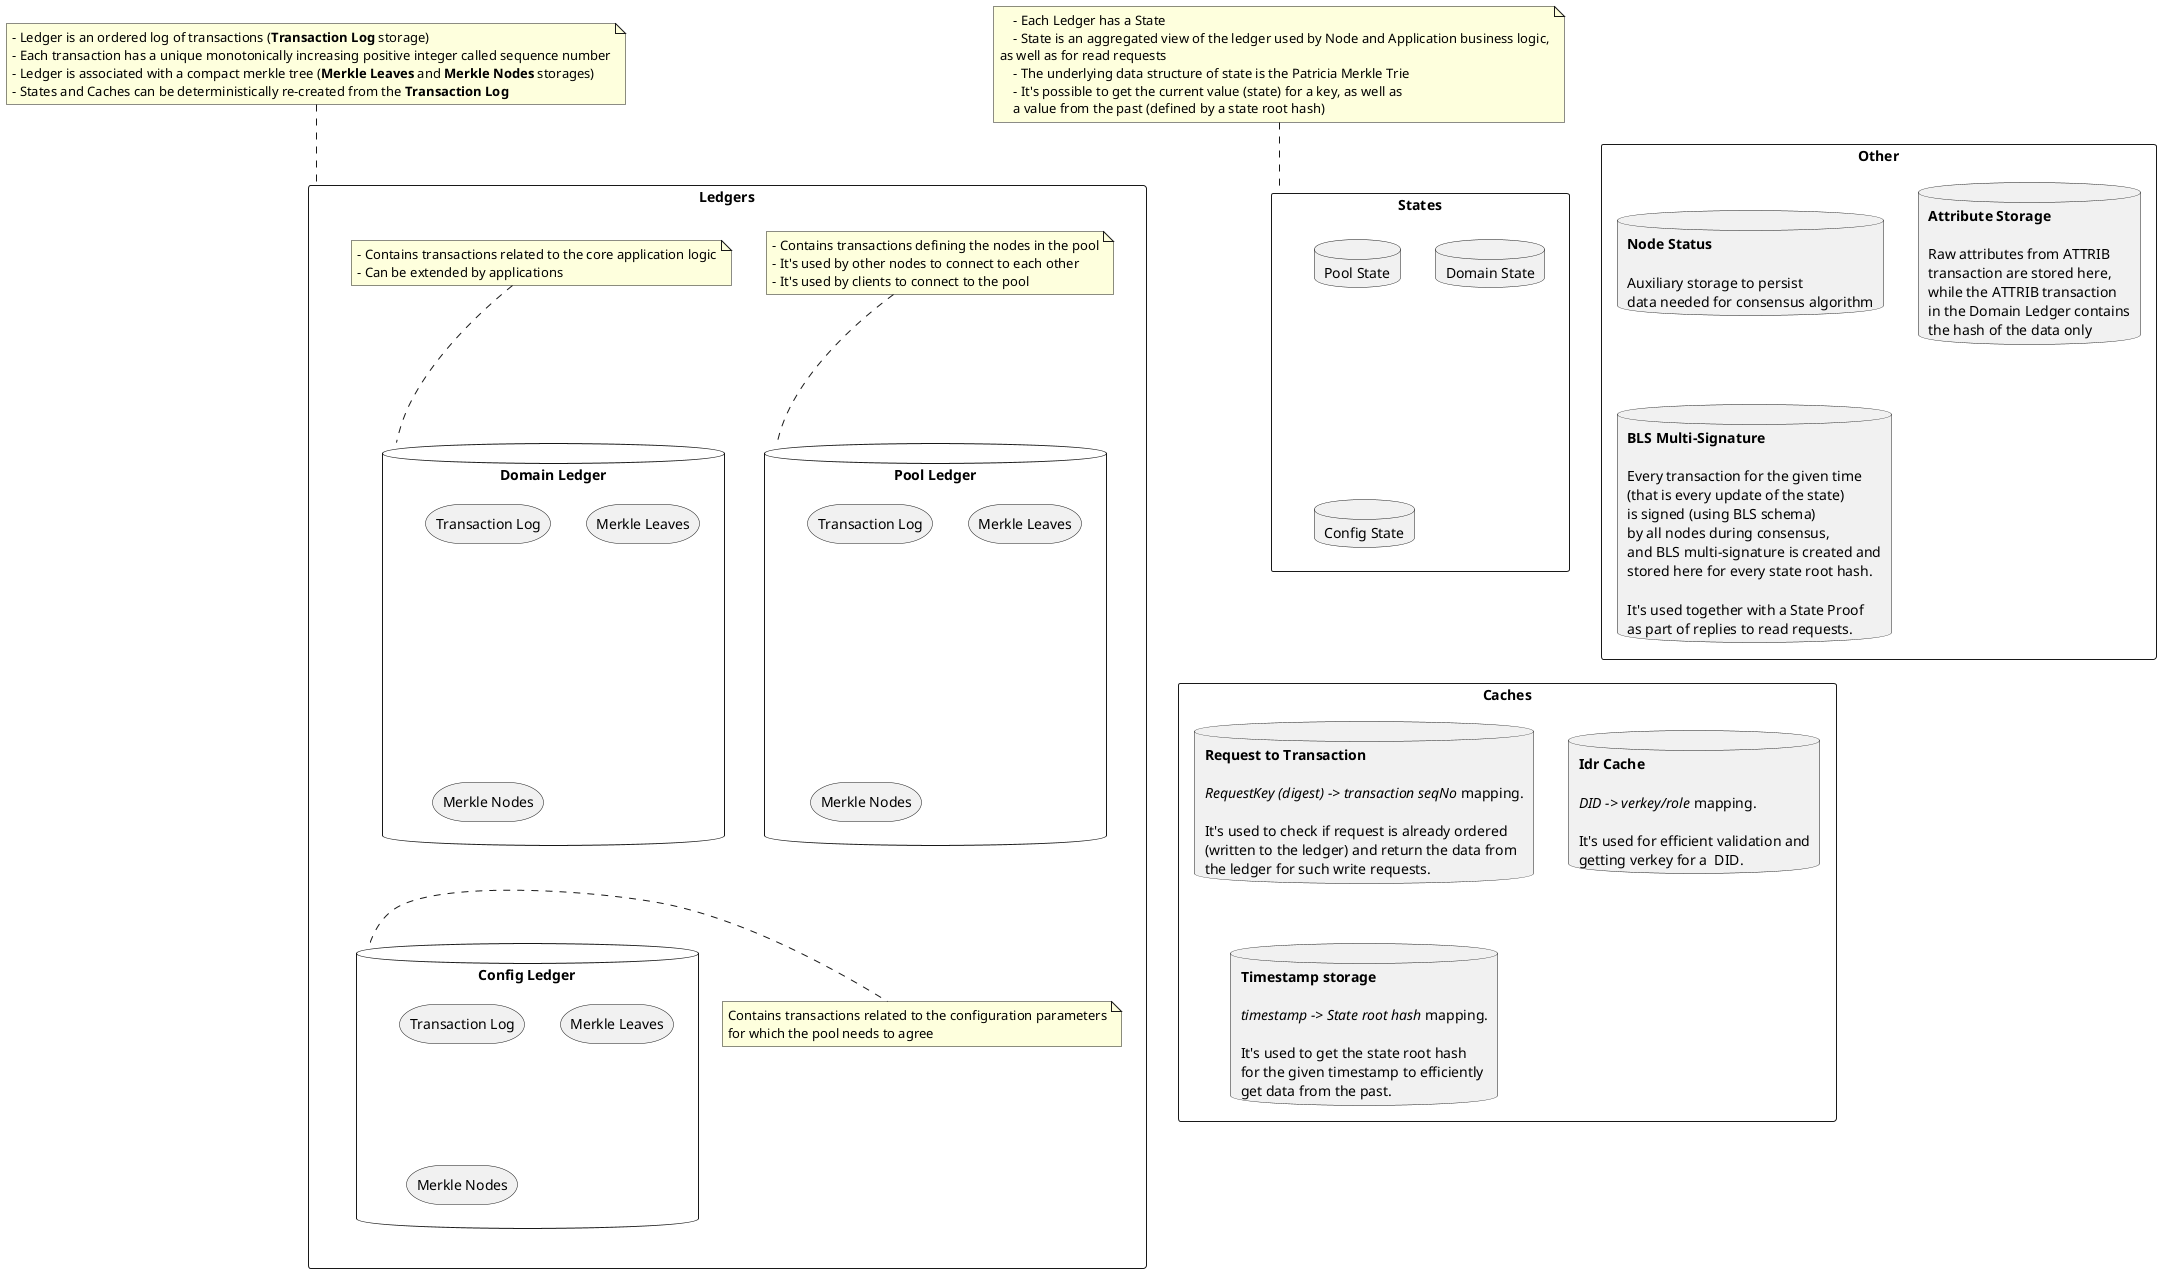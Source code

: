 @startuml
rectangle "Ledgers" {

    database "Pool Ledger" as PL {
      storage "Transaction Log" as P1
      storage "Merkle Leaves" as P2
      storage "Merkle Nodes" as P3
    }
    note top of PL
         - Contains transactions defining the nodes in the pool
         - It's used by other nodes to connect to each other
         - It's used by clients to connect to the pool
    end note


    database "Domain Ledger" as DL {
      storage "Transaction Log" as D1
      storage "Merkle Leaves" as D2
      storage "Merkle Nodes" as D3
    }
    note top of DL
         - Contains transactions related to the core application logic
         - Can be extended by applications
    end note

    database "Config Ledger" as CL {
      storage "Transaction Log" as C1
      storage "Merkle Leaves" as C2
      storage "Merkle Nodes" as C3
    }
    note right of CL
      Contains transactions related to the configuration parameters
      for which the pool needs to agree
    end note

}
note top of Ledgers
    - Ledger is an ordered log of transactions (<b>Transaction Log</b> storage)
    - Each transaction has a unique monotonically increasing positive integer called sequence number
    - Ledger is associated with a compact merkle tree (<b>Merkle Leaves</b> and <b>Merkle Nodes</b> storages)
    - States and Caches can be deterministically re-created from the <b>Transaction Log</b>
end note


rectangle "States" {
    database "Pool State"
    database "Domain State"
    database "Config State"
}
note top of States
    - Each Ledger has a State
    - State is an aggregated view of the ledger used by Node and Application business logic,
as well as for read requests
    - The underlying data structure of state is the Patricia Merkle Trie
    - It's possible to get the current value (state) for a key, as well as
    a value from the past (defined by a state root hash)
end note

rectangle "Other" {
    database database1 [
    <b>Node Status</b>

    Auxiliary storage to persist
    data needed for consensus algorithm
    ]

    database database2 [
    <b>Attribute Storage</b>

    Raw attributes from ATTRIB
    transaction are stored here,
    while the ATTRIB transaction
    in the Domain Ledger contains
    the hash of the data only
    ]

    database database3 [
    <b>BLS Multi-Signature</b>

    Every transaction for the given time
    (that is every update of the state)
    is signed (using BLS schema)
    by all nodes during consensus,
    and BLS multi-signature is created and
    stored here for every state root hash.

    It's used together with a State Proof
    as part of replies to read requests.
    ]
}

rectangle "Caches" {
    database database5 [
    <b>Request to Transaction</b>

    <i>RequestKey (digest) -> transaction seqNo</i> mapping.

    It's used to check if request is already ordered
    (written to the ledger) and return the data from
    the ledger for such write requests.
    ]

    database database4 [
    <b>Idr Cache</b>

    <i>DID -> verkey/role</i> mapping.

    It's used for efficient validation and
    getting verkey for a  DID.
    ]

    database database6 [
    <b>Timestamp storage</b>

    <i>timestamp -> State root hash</i> mapping.

    It's used to get the state root hash
    for the given timestamp to efficiently
    get data from the past.
    ]
}


@enduml